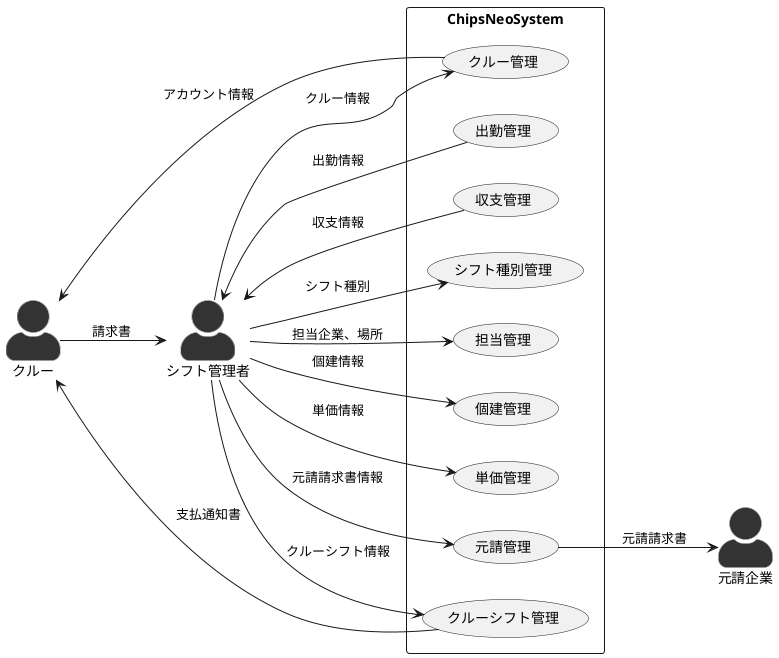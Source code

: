 @startuml シフト管理者

left to right direction
skinparam actorStyle awesome
skinparam actor {
    BackgroundColor #333333
    BorderColor #999999
}
actor シフト管理者 as manager
actor クルー as crew
actor 元請企業 as prime_contractor

rectangle ChipsNeoSystem {
    usecase "出勤管理" as attendance
    usecase "シフト種別管理" as type
    usecase "担当管理" as charge
    usecase "個建管理" as individual
    usecase "クルー管理" as crew_manage
    usecase "単価管理" as unit_cost
    usecase "元請管理" as prime
    usecase "クルーシフト管理" as crew_shift
    usecase "収支管理" as iae
}

attendance --> manager :出勤情報

manager --> type :シフト種別

manager --> charge :担当企業、場所

manager --> individual :個建情報

manager --> crew_manage :クルー情報
crew_manage --> crew :アカウント情報

manager --> unit_cost :単価情報

manager --> prime :元請請求書情報
prime --> prime_contractor :元請請求書

manager --> crew_shift :クルーシフト情報
crew_shift --> crew :支払通知書
crew --> manager :請求書

iae --> manager :収支情報

@enduml
